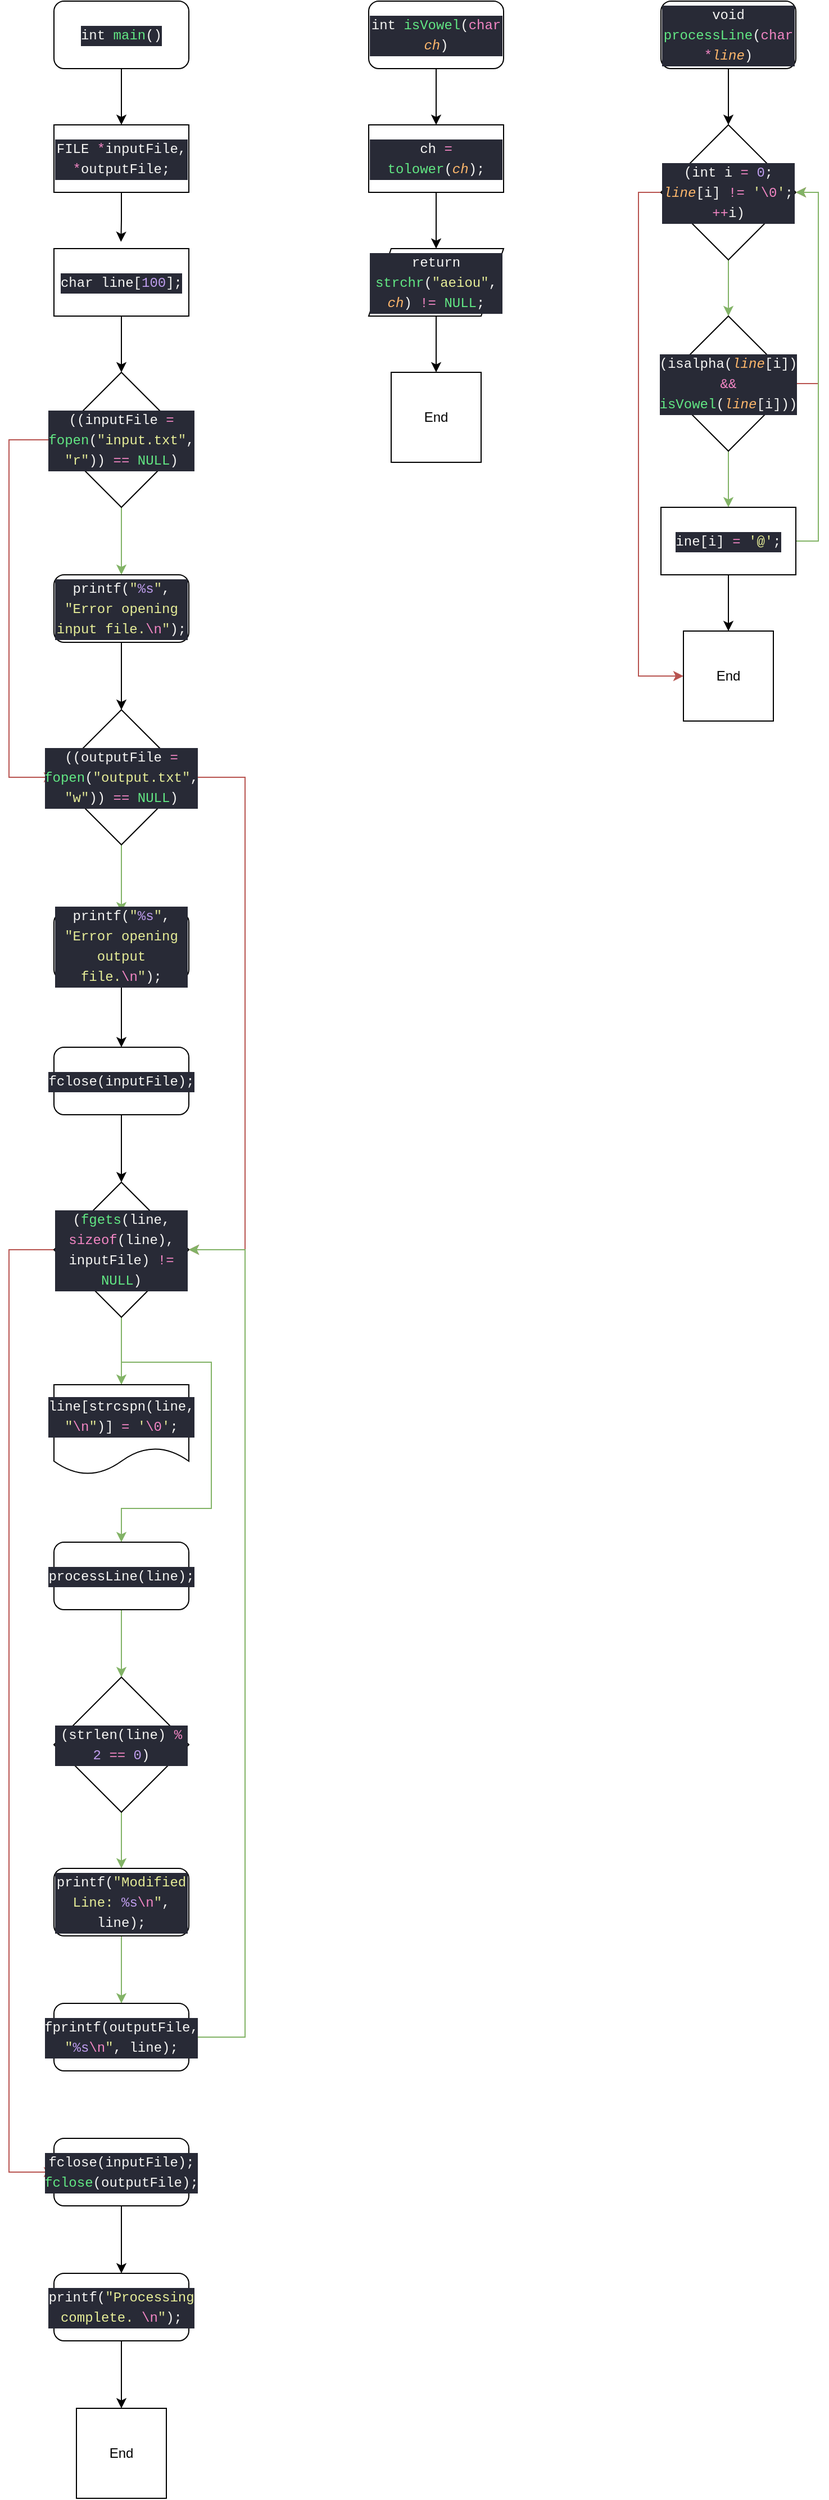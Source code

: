 <mxfile version="22.1.11" type="github">
  <diagram name="Page-1" id="LmZVH0HZA_JCahwHw8qR">
    <mxGraphModel dx="1671" dy="1116" grid="1" gridSize="10" guides="1" tooltips="1" connect="1" arrows="1" fold="1" page="1" pageScale="1" pageWidth="850" pageHeight="1100" math="0" shadow="0">
      <root>
        <mxCell id="0" />
        <mxCell id="1" parent="0" />
        <mxCell id="akcN_yiPSHRHWu52OyTJ-7" style="edgeStyle=orthogonalEdgeStyle;rounded=0;orthogonalLoop=1;jettySize=auto;html=1;exitX=0.5;exitY=1;exitDx=0;exitDy=0;entryX=0.5;entryY=0;entryDx=0;entryDy=0;" edge="1" parent="1" source="akcN_yiPSHRHWu52OyTJ-5" target="akcN_yiPSHRHWu52OyTJ-6">
          <mxGeometry relative="1" as="geometry" />
        </mxCell>
        <mxCell id="akcN_yiPSHRHWu52OyTJ-5" value="&lt;div style=&quot;color: rgb(246, 246, 244); background-color: rgb(40, 42, 54); font-family: Menlo, Monaco, &amp;quot;Courier New&amp;quot;, monospace; line-height: 18px;&quot;&gt;int &lt;span style=&quot;color: rgb(98, 232, 132);&quot;&gt;main&lt;/span&gt;()&lt;br&gt;&lt;/div&gt;" style="rounded=1;whiteSpace=wrap;html=1;" vertex="1" parent="1">
          <mxGeometry x="170" y="60" width="120" height="60" as="geometry" />
        </mxCell>
        <mxCell id="akcN_yiPSHRHWu52OyTJ-6" value="&lt;div style=&quot;color: rgb(246, 246, 244); background-color: rgb(40, 42, 54); font-family: Menlo, Monaco, &amp;quot;Courier New&amp;quot;, monospace; line-height: 18px;&quot;&gt;FILE &lt;span style=&quot;color: #f286c4;&quot;&gt;*&lt;/span&gt;inputFile, &lt;span style=&quot;color: #f286c4;&quot;&gt;*&lt;/span&gt;outputFile;&lt;/div&gt;" style="rounded=0;whiteSpace=wrap;html=1;" vertex="1" parent="1">
          <mxGeometry x="170" y="170" width="120" height="60" as="geometry" />
        </mxCell>
        <mxCell id="akcN_yiPSHRHWu52OyTJ-11" style="edgeStyle=orthogonalEdgeStyle;rounded=0;orthogonalLoop=1;jettySize=auto;html=1;exitX=0.5;exitY=1;exitDx=0;exitDy=0;entryX=0.5;entryY=0;entryDx=0;entryDy=0;" edge="1" parent="1" source="akcN_yiPSHRHWu52OyTJ-8" target="akcN_yiPSHRHWu52OyTJ-10">
          <mxGeometry relative="1" as="geometry" />
        </mxCell>
        <mxCell id="akcN_yiPSHRHWu52OyTJ-8" value="&lt;div style=&quot;color: rgb(246, 246, 244); background-color: rgb(40, 42, 54); font-family: Menlo, Monaco, &amp;quot;Courier New&amp;quot;, monospace; line-height: 18px;&quot;&gt;char line[&lt;span style=&quot;color: #bf9eee;&quot;&gt;100&lt;/span&gt;];&lt;/div&gt;" style="rounded=0;whiteSpace=wrap;html=1;" vertex="1" parent="1">
          <mxGeometry x="170" y="280" width="120" height="60" as="geometry" />
        </mxCell>
        <mxCell id="akcN_yiPSHRHWu52OyTJ-9" style="edgeStyle=orthogonalEdgeStyle;rounded=0;orthogonalLoop=1;jettySize=auto;html=1;exitX=0.5;exitY=1;exitDx=0;exitDy=0;entryX=0.497;entryY=-0.1;entryDx=0;entryDy=0;entryPerimeter=0;" edge="1" parent="1" source="akcN_yiPSHRHWu52OyTJ-6" target="akcN_yiPSHRHWu52OyTJ-8">
          <mxGeometry relative="1" as="geometry" />
        </mxCell>
        <mxCell id="akcN_yiPSHRHWu52OyTJ-13" style="edgeStyle=orthogonalEdgeStyle;rounded=0;orthogonalLoop=1;jettySize=auto;html=1;exitX=0.5;exitY=1;exitDx=0;exitDy=0;entryX=0.5;entryY=0;entryDx=0;entryDy=0;fillColor=#d5e8d4;strokeColor=#82b366;" edge="1" parent="1" source="akcN_yiPSHRHWu52OyTJ-10" target="akcN_yiPSHRHWu52OyTJ-12">
          <mxGeometry relative="1" as="geometry" />
        </mxCell>
        <mxCell id="akcN_yiPSHRHWu52OyTJ-17" style="edgeStyle=orthogonalEdgeStyle;rounded=0;orthogonalLoop=1;jettySize=auto;html=1;exitX=0;exitY=0.5;exitDx=0;exitDy=0;entryX=0;entryY=0.5;entryDx=0;entryDy=0;fillColor=#f8cecc;strokeColor=#b85450;" edge="1" parent="1" source="akcN_yiPSHRHWu52OyTJ-10" target="akcN_yiPSHRHWu52OyTJ-14">
          <mxGeometry relative="1" as="geometry">
            <Array as="points">
              <mxPoint x="130" y="450" />
              <mxPoint x="130" y="750" />
            </Array>
          </mxGeometry>
        </mxCell>
        <mxCell id="akcN_yiPSHRHWu52OyTJ-10" value="&lt;div style=&quot;color: rgb(246, 246, 244); background-color: rgb(40, 42, 54); font-family: Menlo, Monaco, &amp;quot;Courier New&amp;quot;, monospace; line-height: 18px;&quot;&gt;((inputFile &lt;span style=&quot;color: #f286c4;&quot;&gt;=&lt;/span&gt; &lt;span style=&quot;color: #62e884;&quot;&gt;fopen&lt;/span&gt;(&lt;span style=&quot;color: #dee492;&quot;&gt;&quot;&lt;/span&gt;&lt;span style=&quot;color: #e7ee98;&quot;&gt;input.txt&lt;/span&gt;&lt;span style=&quot;color: #dee492;&quot;&gt;&quot;&lt;/span&gt;, &lt;span style=&quot;color: #dee492;&quot;&gt;&quot;&lt;/span&gt;&lt;span style=&quot;color: #e7ee98;&quot;&gt;r&lt;/span&gt;&lt;span style=&quot;color: #dee492;&quot;&gt;&quot;&lt;/span&gt;)) &lt;span style=&quot;color: #f286c4;&quot;&gt;==&lt;/span&gt; &lt;span style=&quot;color: #62e884;&quot;&gt;NULL&lt;/span&gt;)&lt;/div&gt;" style="rhombus;whiteSpace=wrap;html=1;" vertex="1" parent="1">
          <mxGeometry x="170" y="390" width="120" height="120" as="geometry" />
        </mxCell>
        <mxCell id="akcN_yiPSHRHWu52OyTJ-16" style="edgeStyle=orthogonalEdgeStyle;rounded=0;orthogonalLoop=1;jettySize=auto;html=1;exitX=0.5;exitY=1;exitDx=0;exitDy=0;entryX=0.5;entryY=0;entryDx=0;entryDy=0;" edge="1" parent="1" source="akcN_yiPSHRHWu52OyTJ-12" target="akcN_yiPSHRHWu52OyTJ-14">
          <mxGeometry relative="1" as="geometry" />
        </mxCell>
        <mxCell id="akcN_yiPSHRHWu52OyTJ-12" value="&lt;div style=&quot;color: rgb(246, 246, 244); background-color: rgb(40, 42, 54); font-family: Menlo, Monaco, &amp;quot;Courier New&amp;quot;, monospace; line-height: 18px;&quot;&gt;printf(&lt;span style=&quot;color: #dee492;&quot;&gt;&quot;&lt;/span&gt;&lt;span style=&quot;color: #bf9eee;&quot;&gt;%s&lt;/span&gt;&lt;span style=&quot;color: #dee492;&quot;&gt;&quot;&lt;/span&gt;, &lt;span style=&quot;color: #dee492;&quot;&gt;&quot;&lt;/span&gt;&lt;span style=&quot;color: #e7ee98;&quot;&gt;Error opening input file.&lt;/span&gt;&lt;span style=&quot;color: #f286c4;&quot;&gt;\n&lt;/span&gt;&lt;span style=&quot;color: #dee492;&quot;&gt;&quot;&lt;/span&gt;);&lt;/div&gt;" style="rounded=1;whiteSpace=wrap;html=1;" vertex="1" parent="1">
          <mxGeometry x="170" y="570" width="120" height="60" as="geometry" />
        </mxCell>
        <mxCell id="akcN_yiPSHRHWu52OyTJ-19" style="edgeStyle=orthogonalEdgeStyle;rounded=0;orthogonalLoop=1;jettySize=auto;html=1;exitX=0.5;exitY=1;exitDx=0;exitDy=0;fillColor=#d5e8d4;strokeColor=#82b366;" edge="1" parent="1" source="akcN_yiPSHRHWu52OyTJ-14" target="akcN_yiPSHRHWu52OyTJ-18">
          <mxGeometry relative="1" as="geometry" />
        </mxCell>
        <mxCell id="akcN_yiPSHRHWu52OyTJ-24" style="edgeStyle=orthogonalEdgeStyle;rounded=0;orthogonalLoop=1;jettySize=auto;html=1;exitX=1;exitY=0.5;exitDx=0;exitDy=0;entryX=1;entryY=0.5;entryDx=0;entryDy=0;fillColor=#f8cecc;strokeColor=#b85450;" edge="1" parent="1" source="akcN_yiPSHRHWu52OyTJ-14" target="akcN_yiPSHRHWu52OyTJ-22">
          <mxGeometry relative="1" as="geometry">
            <Array as="points">
              <mxPoint x="340" y="750" />
              <mxPoint x="340" y="1170" />
            </Array>
          </mxGeometry>
        </mxCell>
        <mxCell id="akcN_yiPSHRHWu52OyTJ-14" value="&lt;div style=&quot;color: rgb(246, 246, 244); background-color: rgb(40, 42, 54); font-family: Menlo, Monaco, &amp;quot;Courier New&amp;quot;, monospace; line-height: 18px;&quot;&gt;((outputFile &lt;span style=&quot;color: #f286c4;&quot;&gt;=&lt;/span&gt; &lt;span style=&quot;color: #62e884;&quot;&gt;fopen&lt;/span&gt;(&lt;span style=&quot;color: #dee492;&quot;&gt;&quot;&lt;/span&gt;&lt;span style=&quot;color: #e7ee98;&quot;&gt;output.txt&lt;/span&gt;&lt;span style=&quot;color: #dee492;&quot;&gt;&quot;&lt;/span&gt;, &lt;span style=&quot;color: #dee492;&quot;&gt;&quot;&lt;/span&gt;&lt;span style=&quot;color: #e7ee98;&quot;&gt;w&lt;/span&gt;&lt;span style=&quot;color: #dee492;&quot;&gt;&quot;&lt;/span&gt;)) &lt;span style=&quot;color: #f286c4;&quot;&gt;==&lt;/span&gt; &lt;span style=&quot;color: #62e884;&quot;&gt;NULL&lt;/span&gt;)&lt;/div&gt;" style="rhombus;whiteSpace=wrap;html=1;" vertex="1" parent="1">
          <mxGeometry x="170" y="690" width="120" height="120" as="geometry" />
        </mxCell>
        <mxCell id="akcN_yiPSHRHWu52OyTJ-21" style="edgeStyle=orthogonalEdgeStyle;rounded=0;orthogonalLoop=1;jettySize=auto;html=1;exitX=0.5;exitY=1;exitDx=0;exitDy=0;entryX=0.5;entryY=0;entryDx=0;entryDy=0;" edge="1" parent="1" source="akcN_yiPSHRHWu52OyTJ-18" target="akcN_yiPSHRHWu52OyTJ-20">
          <mxGeometry relative="1" as="geometry" />
        </mxCell>
        <mxCell id="akcN_yiPSHRHWu52OyTJ-18" value="&lt;div style=&quot;color: rgb(246, 246, 244); background-color: rgb(40, 42, 54); font-family: Menlo, Monaco, &amp;quot;Courier New&amp;quot;, monospace; line-height: 18px;&quot;&gt;printf(&lt;span style=&quot;color: #dee492;&quot;&gt;&quot;&lt;/span&gt;&lt;span style=&quot;color: #bf9eee;&quot;&gt;%s&lt;/span&gt;&lt;span style=&quot;color: #dee492;&quot;&gt;&quot;&lt;/span&gt;, &lt;span style=&quot;color: #dee492;&quot;&gt;&quot;&lt;/span&gt;&lt;span style=&quot;color: #e7ee98;&quot;&gt;Error opening output file.&lt;/span&gt;&lt;span style=&quot;color: #f286c4;&quot;&gt;\n&lt;/span&gt;&lt;span style=&quot;color: #dee492;&quot;&gt;&quot;&lt;/span&gt;);&lt;/div&gt;" style="rounded=1;whiteSpace=wrap;html=1;" vertex="1" parent="1">
          <mxGeometry x="170" y="870" width="120" height="60" as="geometry" />
        </mxCell>
        <mxCell id="akcN_yiPSHRHWu52OyTJ-23" style="edgeStyle=orthogonalEdgeStyle;rounded=0;orthogonalLoop=1;jettySize=auto;html=1;exitX=0.5;exitY=1;exitDx=0;exitDy=0;entryX=0.5;entryY=0;entryDx=0;entryDy=0;" edge="1" parent="1" source="akcN_yiPSHRHWu52OyTJ-20" target="akcN_yiPSHRHWu52OyTJ-22">
          <mxGeometry relative="1" as="geometry" />
        </mxCell>
        <mxCell id="akcN_yiPSHRHWu52OyTJ-20" value="&lt;div style=&quot;color: rgb(246, 246, 244); background-color: rgb(40, 42, 54); font-family: Menlo, Monaco, &amp;quot;Courier New&amp;quot;, monospace; line-height: 18px;&quot;&gt;fclose(inputFile);&lt;/div&gt;" style="rounded=1;whiteSpace=wrap;html=1;" vertex="1" parent="1">
          <mxGeometry x="170" y="990" width="120" height="60" as="geometry" />
        </mxCell>
        <mxCell id="akcN_yiPSHRHWu52OyTJ-27" style="edgeStyle=orthogonalEdgeStyle;rounded=0;orthogonalLoop=1;jettySize=auto;html=1;exitX=0.5;exitY=1;exitDx=0;exitDy=0;fillColor=#d5e8d4;strokeColor=#82b366;" edge="1" parent="1" source="akcN_yiPSHRHWu52OyTJ-22" target="akcN_yiPSHRHWu52OyTJ-26">
          <mxGeometry relative="1" as="geometry" />
        </mxCell>
        <mxCell id="akcN_yiPSHRHWu52OyTJ-40" style="edgeStyle=orthogonalEdgeStyle;rounded=0;orthogonalLoop=1;jettySize=auto;html=1;exitX=0;exitY=0.5;exitDx=0;exitDy=0;entryX=0;entryY=0.5;entryDx=0;entryDy=0;fillColor=#f8cecc;strokeColor=#b85450;" edge="1" parent="1" source="akcN_yiPSHRHWu52OyTJ-22" target="akcN_yiPSHRHWu52OyTJ-37">
          <mxGeometry relative="1" as="geometry">
            <Array as="points">
              <mxPoint x="130" y="1170" />
              <mxPoint x="130" y="1990" />
            </Array>
          </mxGeometry>
        </mxCell>
        <mxCell id="akcN_yiPSHRHWu52OyTJ-22" value="&lt;div style=&quot;color: rgb(246, 246, 244); background-color: rgb(40, 42, 54); font-family: Menlo, Monaco, &amp;quot;Courier New&amp;quot;, monospace; line-height: 18px;&quot;&gt;(&lt;span style=&quot;color: #62e884;&quot;&gt;fgets&lt;/span&gt;(line, &lt;span style=&quot;color: #f286c4;&quot;&gt;sizeof&lt;/span&gt;(line), inputFile) &lt;span style=&quot;color: #f286c4;&quot;&gt;!=&lt;/span&gt; &lt;span style=&quot;color: #62e884;&quot;&gt;NULL&lt;/span&gt;)&lt;/div&gt;" style="rhombus;whiteSpace=wrap;html=1;" vertex="1" parent="1">
          <mxGeometry x="170" y="1110" width="120" height="120" as="geometry" />
        </mxCell>
        <mxCell id="akcN_yiPSHRHWu52OyTJ-29" style="edgeStyle=orthogonalEdgeStyle;rounded=0;orthogonalLoop=1;jettySize=auto;html=1;exitX=0.5;exitY=0;exitDx=0;exitDy=0;entryX=0.5;entryY=0;entryDx=0;entryDy=0;fillColor=#d5e8d4;strokeColor=#82b366;" edge="1" parent="1" source="akcN_yiPSHRHWu52OyTJ-26" target="akcN_yiPSHRHWu52OyTJ-28">
          <mxGeometry relative="1" as="geometry" />
        </mxCell>
        <mxCell id="akcN_yiPSHRHWu52OyTJ-26" value="&lt;div style=&quot;color: rgb(246, 246, 244); background-color: rgb(40, 42, 54); font-family: Menlo, Monaco, &amp;quot;Courier New&amp;quot;, monospace; line-height: 18px;&quot;&gt;line[strcspn(line, &lt;span style=&quot;color: #dee492;&quot;&gt;&quot;&lt;/span&gt;&lt;span style=&quot;color: #f286c4;&quot;&gt;\n&lt;/span&gt;&lt;span style=&quot;color: #dee492;&quot;&gt;&quot;&lt;/span&gt;)] &lt;span style=&quot;color: #f286c4;&quot;&gt;=&lt;/span&gt; &lt;span style=&quot;color: #dee492;&quot;&gt;&#39;&lt;/span&gt;&lt;span style=&quot;color: #f286c4;&quot;&gt;\0&lt;/span&gt;&lt;span style=&quot;color: #dee492;&quot;&gt;&#39;&lt;/span&gt;;&lt;/div&gt;" style="shape=document;whiteSpace=wrap;html=1;boundedLbl=1;" vertex="1" parent="1">
          <mxGeometry x="170" y="1290" width="120" height="80" as="geometry" />
        </mxCell>
        <mxCell id="akcN_yiPSHRHWu52OyTJ-31" style="edgeStyle=orthogonalEdgeStyle;rounded=0;orthogonalLoop=1;jettySize=auto;html=1;exitX=0.5;exitY=1;exitDx=0;exitDy=0;entryX=0.5;entryY=0;entryDx=0;entryDy=0;fillColor=#d5e8d4;strokeColor=#82b366;" edge="1" parent="1" source="akcN_yiPSHRHWu52OyTJ-28" target="akcN_yiPSHRHWu52OyTJ-30">
          <mxGeometry relative="1" as="geometry" />
        </mxCell>
        <mxCell id="akcN_yiPSHRHWu52OyTJ-28" value="&lt;div style=&quot;color: rgb(246, 246, 244); background-color: rgb(40, 42, 54); font-family: Menlo, Monaco, &amp;quot;Courier New&amp;quot;, monospace; line-height: 18px;&quot;&gt;processLine(line);&lt;/div&gt;" style="rounded=1;whiteSpace=wrap;html=1;" vertex="1" parent="1">
          <mxGeometry x="170" y="1430" width="120" height="60" as="geometry" />
        </mxCell>
        <mxCell id="akcN_yiPSHRHWu52OyTJ-33" style="edgeStyle=orthogonalEdgeStyle;rounded=0;orthogonalLoop=1;jettySize=auto;html=1;exitX=0.5;exitY=1;exitDx=0;exitDy=0;entryX=0.5;entryY=0;entryDx=0;entryDy=0;fillColor=#d5e8d4;strokeColor=#82b366;" edge="1" parent="1" source="akcN_yiPSHRHWu52OyTJ-30" target="akcN_yiPSHRHWu52OyTJ-32">
          <mxGeometry relative="1" as="geometry" />
        </mxCell>
        <mxCell id="akcN_yiPSHRHWu52OyTJ-30" value="&lt;div style=&quot;color: rgb(246, 246, 244); background-color: rgb(40, 42, 54); font-family: Menlo, Monaco, &amp;quot;Courier New&amp;quot;, monospace; line-height: 18px;&quot;&gt;(strlen(line) &lt;span style=&quot;color: #f286c4;&quot;&gt;%&lt;/span&gt; &lt;span style=&quot;color: #bf9eee;&quot;&gt;2&lt;/span&gt; &lt;span style=&quot;color: #f286c4;&quot;&gt;==&lt;/span&gt; &lt;span style=&quot;color: #bf9eee;&quot;&gt;0&lt;/span&gt;)&lt;/div&gt;" style="rhombus;whiteSpace=wrap;html=1;" vertex="1" parent="1">
          <mxGeometry x="170" y="1550" width="120" height="120" as="geometry" />
        </mxCell>
        <mxCell id="akcN_yiPSHRHWu52OyTJ-35" style="edgeStyle=orthogonalEdgeStyle;rounded=0;orthogonalLoop=1;jettySize=auto;html=1;exitX=0.5;exitY=1;exitDx=0;exitDy=0;fillColor=#d5e8d4;strokeColor=#82b366;" edge="1" parent="1" source="akcN_yiPSHRHWu52OyTJ-32" target="akcN_yiPSHRHWu52OyTJ-34">
          <mxGeometry relative="1" as="geometry" />
        </mxCell>
        <mxCell id="akcN_yiPSHRHWu52OyTJ-32" value="&lt;div style=&quot;color: rgb(246, 246, 244); background-color: rgb(40, 42, 54); font-family: Menlo, Monaco, &amp;quot;Courier New&amp;quot;, monospace; line-height: 18px;&quot;&gt;&lt;div style=&quot;line-height: 18px;&quot;&gt;printf(&lt;span style=&quot;color: #dee492;&quot;&gt;&quot;&lt;/span&gt;&lt;span style=&quot;color: #e7ee98;&quot;&gt;Modified Line: &lt;/span&gt;&lt;span style=&quot;color: #bf9eee;&quot;&gt;%s&lt;/span&gt;&lt;span style=&quot;color: #f286c4;&quot;&gt;\n&lt;/span&gt;&lt;span style=&quot;color: #dee492;&quot;&gt;&quot;&lt;/span&gt;, line);&lt;/div&gt;&lt;/div&gt;" style="rounded=1;whiteSpace=wrap;html=1;" vertex="1" parent="1">
          <mxGeometry x="170" y="1720" width="120" height="60" as="geometry" />
        </mxCell>
        <mxCell id="akcN_yiPSHRHWu52OyTJ-36" style="edgeStyle=orthogonalEdgeStyle;rounded=0;orthogonalLoop=1;jettySize=auto;html=1;exitX=1;exitY=0.5;exitDx=0;exitDy=0;entryX=1;entryY=0.5;entryDx=0;entryDy=0;fillColor=#d5e8d4;strokeColor=#82b366;" edge="1" parent="1" source="akcN_yiPSHRHWu52OyTJ-34" target="akcN_yiPSHRHWu52OyTJ-22">
          <mxGeometry relative="1" as="geometry">
            <Array as="points">
              <mxPoint x="340" y="1870" />
              <mxPoint x="340" y="1170" />
            </Array>
          </mxGeometry>
        </mxCell>
        <mxCell id="akcN_yiPSHRHWu52OyTJ-34" value="&lt;div style=&quot;color: rgb(246, 246, 244); background-color: rgb(40, 42, 54); font-family: Menlo, Monaco, &amp;quot;Courier New&amp;quot;, monospace; line-height: 18px;&quot;&gt;fprintf(outputFile, &lt;span style=&quot;color: #dee492;&quot;&gt;&quot;&lt;/span&gt;&lt;span style=&quot;color: #bf9eee;&quot;&gt;%s&lt;/span&gt;&lt;span style=&quot;color: #f286c4;&quot;&gt;\n&lt;/span&gt;&lt;span style=&quot;color: #dee492;&quot;&gt;&quot;&lt;/span&gt;, line);&lt;/div&gt;" style="rounded=1;whiteSpace=wrap;html=1;" vertex="1" parent="1">
          <mxGeometry x="170" y="1840" width="120" height="60" as="geometry" />
        </mxCell>
        <mxCell id="akcN_yiPSHRHWu52OyTJ-42" style="edgeStyle=orthogonalEdgeStyle;rounded=0;orthogonalLoop=1;jettySize=auto;html=1;exitX=0.5;exitY=1;exitDx=0;exitDy=0;entryX=0.5;entryY=0;entryDx=0;entryDy=0;" edge="1" parent="1" source="akcN_yiPSHRHWu52OyTJ-37" target="akcN_yiPSHRHWu52OyTJ-41">
          <mxGeometry relative="1" as="geometry" />
        </mxCell>
        <mxCell id="akcN_yiPSHRHWu52OyTJ-37" value="&lt;div style=&quot;color: rgb(246, 246, 244); background-color: rgb(40, 42, 54); font-family: Menlo, Monaco, &amp;quot;Courier New&amp;quot;, monospace; line-height: 18px;&quot;&gt;&lt;div&gt;fclose(inputFile);&lt;/div&gt;&lt;div&gt;    &lt;span style=&quot;color: #62e884;&quot;&gt;fclose&lt;/span&gt;(outputFile);&lt;/div&gt;&lt;/div&gt;" style="rounded=1;whiteSpace=wrap;html=1;" vertex="1" parent="1">
          <mxGeometry x="170" y="1960" width="120" height="60" as="geometry" />
        </mxCell>
        <mxCell id="akcN_yiPSHRHWu52OyTJ-67" style="edgeStyle=orthogonalEdgeStyle;rounded=0;orthogonalLoop=1;jettySize=auto;html=1;exitX=0.5;exitY=1;exitDx=0;exitDy=0;entryX=0.5;entryY=0;entryDx=0;entryDy=0;" edge="1" parent="1" source="akcN_yiPSHRHWu52OyTJ-41" target="akcN_yiPSHRHWu52OyTJ-66">
          <mxGeometry relative="1" as="geometry" />
        </mxCell>
        <mxCell id="akcN_yiPSHRHWu52OyTJ-41" value="&lt;div style=&quot;color: rgb(246, 246, 244); background-color: rgb(40, 42, 54); font-family: Menlo, Monaco, &amp;quot;Courier New&amp;quot;, monospace; line-height: 18px;&quot;&gt;printf(&lt;span style=&quot;color: #dee492;&quot;&gt;&quot;&lt;/span&gt;&lt;span style=&quot;color: #e7ee98;&quot;&gt;Processing complete. &lt;/span&gt;&lt;span style=&quot;color: #f286c4;&quot;&gt;\n&lt;/span&gt;&lt;span style=&quot;color: #dee492;&quot;&gt;&quot;&lt;/span&gt;);&lt;/div&gt;" style="rounded=1;whiteSpace=wrap;html=1;" vertex="1" parent="1">
          <mxGeometry x="170" y="2080" width="120" height="60" as="geometry" />
        </mxCell>
        <mxCell id="akcN_yiPSHRHWu52OyTJ-45" style="edgeStyle=orthogonalEdgeStyle;rounded=0;orthogonalLoop=1;jettySize=auto;html=1;exitX=0.5;exitY=1;exitDx=0;exitDy=0;entryX=0.5;entryY=0;entryDx=0;entryDy=0;" edge="1" parent="1" source="akcN_yiPSHRHWu52OyTJ-43" target="akcN_yiPSHRHWu52OyTJ-44">
          <mxGeometry relative="1" as="geometry" />
        </mxCell>
        <mxCell id="akcN_yiPSHRHWu52OyTJ-43" value="&lt;div style=&quot;color: rgb(246, 246, 244); background-color: rgb(40, 42, 54); font-family: Menlo, Monaco, &amp;quot;Courier New&amp;quot;, monospace; line-height: 18px;&quot;&gt;int &lt;span style=&quot;color: #62e884;&quot;&gt;isVowel&lt;/span&gt;(&lt;span style=&quot;color: #f286c4;&quot;&gt;char&lt;/span&gt; &lt;span style=&quot;color: #ffb86c;font-style: italic;&quot;&gt;ch&lt;/span&gt;)&lt;/div&gt;" style="rounded=1;whiteSpace=wrap;html=1;" vertex="1" parent="1">
          <mxGeometry x="450" y="60" width="120" height="60" as="geometry" />
        </mxCell>
        <mxCell id="akcN_yiPSHRHWu52OyTJ-49" style="edgeStyle=orthogonalEdgeStyle;rounded=0;orthogonalLoop=1;jettySize=auto;html=1;exitX=0.5;exitY=1;exitDx=0;exitDy=0;entryX=0.5;entryY=0;entryDx=0;entryDy=0;" edge="1" parent="1" source="akcN_yiPSHRHWu52OyTJ-44" target="akcN_yiPSHRHWu52OyTJ-46">
          <mxGeometry relative="1" as="geometry" />
        </mxCell>
        <mxCell id="akcN_yiPSHRHWu52OyTJ-44" value="&lt;div style=&quot;color: rgb(246, 246, 244); background-color: rgb(40, 42, 54); font-family: Menlo, Monaco, &amp;quot;Courier New&amp;quot;, monospace; line-height: 18px;&quot;&gt;ch &lt;span style=&quot;color: #f286c4;&quot;&gt;=&lt;/span&gt; &lt;span style=&quot;color: #62e884;&quot;&gt;tolower&lt;/span&gt;(&lt;span style=&quot;color: #ffb86c;font-style: italic;&quot;&gt;ch&lt;/span&gt;);&lt;/div&gt;" style="rounded=0;whiteSpace=wrap;html=1;" vertex="1" parent="1">
          <mxGeometry x="450" y="170" width="120" height="60" as="geometry" />
        </mxCell>
        <mxCell id="akcN_yiPSHRHWu52OyTJ-65" style="edgeStyle=orthogonalEdgeStyle;rounded=0;orthogonalLoop=1;jettySize=auto;html=1;exitX=0.5;exitY=1;exitDx=0;exitDy=0;entryX=0.5;entryY=0;entryDx=0;entryDy=0;" edge="1" parent="1" source="akcN_yiPSHRHWu52OyTJ-46" target="akcN_yiPSHRHWu52OyTJ-64">
          <mxGeometry relative="1" as="geometry" />
        </mxCell>
        <mxCell id="akcN_yiPSHRHWu52OyTJ-46" value="&lt;div style=&quot;color: rgb(246, 246, 244); background-color: rgb(40, 42, 54); font-family: Menlo, Monaco, &amp;quot;Courier New&amp;quot;, monospace; line-height: 18px;&quot;&gt;return &lt;span style=&quot;color: #62e884;&quot;&gt;strchr&lt;/span&gt;(&lt;span style=&quot;color: #dee492;&quot;&gt;&quot;&lt;/span&gt;&lt;span style=&quot;color: #e7ee98;&quot;&gt;aeiou&lt;/span&gt;&lt;span style=&quot;color: #dee492;&quot;&gt;&quot;&lt;/span&gt;, &lt;span style=&quot;color: #ffb86c;font-style: italic;&quot;&gt;ch&lt;/span&gt;) &lt;span style=&quot;color: #f286c4;&quot;&gt;!=&lt;/span&gt; &lt;span style=&quot;color: #62e884;&quot;&gt;NULL&lt;/span&gt;;&lt;/div&gt;" style="shape=parallelogram;perimeter=parallelogramPerimeter;whiteSpace=wrap;html=1;fixedSize=1;" vertex="1" parent="1">
          <mxGeometry x="450" y="280" width="120" height="60" as="geometry" />
        </mxCell>
        <mxCell id="akcN_yiPSHRHWu52OyTJ-52" style="edgeStyle=orthogonalEdgeStyle;rounded=0;orthogonalLoop=1;jettySize=auto;html=1;exitX=0.5;exitY=1;exitDx=0;exitDy=0;entryX=0.5;entryY=0;entryDx=0;entryDy=0;" edge="1" parent="1" source="akcN_yiPSHRHWu52OyTJ-50" target="akcN_yiPSHRHWu52OyTJ-51">
          <mxGeometry relative="1" as="geometry" />
        </mxCell>
        <mxCell id="akcN_yiPSHRHWu52OyTJ-50" value="&lt;div style=&quot;color: rgb(246, 246, 244); background-color: rgb(40, 42, 54); font-family: Menlo, Monaco, &amp;quot;Courier New&amp;quot;, monospace; line-height: 18px;&quot;&gt;void &lt;span style=&quot;color: #62e884;&quot;&gt;processLine&lt;/span&gt;(&lt;span style=&quot;color: #f286c4;&quot;&gt;char&lt;/span&gt; &lt;span style=&quot;color: #f286c4;&quot;&gt;*&lt;/span&gt;&lt;span style=&quot;color: #ffb86c;font-style: italic;&quot;&gt;line&lt;/span&gt;)&lt;/div&gt;" style="rounded=1;whiteSpace=wrap;html=1;" vertex="1" parent="1">
          <mxGeometry x="710" y="60" width="120" height="60" as="geometry" />
        </mxCell>
        <mxCell id="akcN_yiPSHRHWu52OyTJ-54" style="edgeStyle=orthogonalEdgeStyle;rounded=0;orthogonalLoop=1;jettySize=auto;html=1;exitX=0.5;exitY=1;exitDx=0;exitDy=0;entryX=0.5;entryY=0;entryDx=0;entryDy=0;fillColor=#d5e8d4;strokeColor=#82b366;" edge="1" parent="1" source="akcN_yiPSHRHWu52OyTJ-51" target="akcN_yiPSHRHWu52OyTJ-53">
          <mxGeometry relative="1" as="geometry" />
        </mxCell>
        <mxCell id="akcN_yiPSHRHWu52OyTJ-61" style="edgeStyle=orthogonalEdgeStyle;rounded=0;orthogonalLoop=1;jettySize=auto;html=1;exitX=0;exitY=0.5;exitDx=0;exitDy=0;entryX=0;entryY=0.5;entryDx=0;entryDy=0;fillColor=#f8cecc;strokeColor=#b85450;" edge="1" parent="1" source="akcN_yiPSHRHWu52OyTJ-51" target="akcN_yiPSHRHWu52OyTJ-58">
          <mxGeometry relative="1" as="geometry" />
        </mxCell>
        <mxCell id="akcN_yiPSHRHWu52OyTJ-51" value="&lt;div style=&quot;color: rgb(246, 246, 244); background-color: rgb(40, 42, 54); font-family: Menlo, Monaco, &amp;quot;Courier New&amp;quot;, monospace; line-height: 18px;&quot;&gt;(int i &lt;span style=&quot;color: #f286c4;&quot;&gt;=&lt;/span&gt; &lt;span style=&quot;color: #bf9eee;&quot;&gt;0&lt;/span&gt;; &lt;span style=&quot;color: #ffb86c;font-style: italic;&quot;&gt;line&lt;/span&gt;[i] &lt;span style=&quot;color: #f286c4;&quot;&gt;!=&lt;/span&gt; &lt;span style=&quot;color: #dee492;&quot;&gt;&#39;&lt;/span&gt;&lt;span style=&quot;color: #f286c4;&quot;&gt;\0&lt;/span&gt;&lt;span style=&quot;color: #dee492;&quot;&gt;&#39;&lt;/span&gt;; &lt;span style=&quot;color: #f286c4;&quot;&gt;++&lt;/span&gt;i)&lt;/div&gt;" style="rhombus;whiteSpace=wrap;html=1;" vertex="1" parent="1">
          <mxGeometry x="710" y="170" width="120" height="120" as="geometry" />
        </mxCell>
        <mxCell id="akcN_yiPSHRHWu52OyTJ-57" style="edgeStyle=orthogonalEdgeStyle;rounded=0;orthogonalLoop=1;jettySize=auto;html=1;exitX=0.5;exitY=1;exitDx=0;exitDy=0;fillColor=#d5e8d4;strokeColor=#82b366;" edge="1" parent="1" source="akcN_yiPSHRHWu52OyTJ-53" target="akcN_yiPSHRHWu52OyTJ-56">
          <mxGeometry relative="1" as="geometry" />
        </mxCell>
        <mxCell id="akcN_yiPSHRHWu52OyTJ-62" style="edgeStyle=orthogonalEdgeStyle;rounded=0;orthogonalLoop=1;jettySize=auto;html=1;exitX=1;exitY=0.5;exitDx=0;exitDy=0;entryX=1;entryY=0.5;entryDx=0;entryDy=0;fillColor=#f8cecc;strokeColor=#b85450;" edge="1" parent="1" source="akcN_yiPSHRHWu52OyTJ-53" target="akcN_yiPSHRHWu52OyTJ-51">
          <mxGeometry relative="1" as="geometry" />
        </mxCell>
        <mxCell id="akcN_yiPSHRHWu52OyTJ-53" value="&lt;div style=&quot;color: rgb(246, 246, 244); background-color: rgb(40, 42, 54); font-family: Menlo, Monaco, &amp;quot;Courier New&amp;quot;, monospace; line-height: 18px;&quot;&gt;(isalpha(&lt;span style=&quot;color: #ffb86c;font-style: italic;&quot;&gt;line&lt;/span&gt;[i]) &lt;span style=&quot;color: #f286c4;&quot;&gt;&amp;amp;&amp;amp;&lt;/span&gt; &lt;span style=&quot;color: #62e884;&quot;&gt;isVowel&lt;/span&gt;(&lt;span style=&quot;color: #ffb86c;font-style: italic;&quot;&gt;line&lt;/span&gt;[i]))&lt;/div&gt;" style="rhombus;whiteSpace=wrap;html=1;" vertex="1" parent="1">
          <mxGeometry x="710" y="340" width="120" height="120" as="geometry" />
        </mxCell>
        <mxCell id="akcN_yiPSHRHWu52OyTJ-59" style="edgeStyle=orthogonalEdgeStyle;rounded=0;orthogonalLoop=1;jettySize=auto;html=1;exitX=0.5;exitY=1;exitDx=0;exitDy=0;entryX=0.5;entryY=0;entryDx=0;entryDy=0;" edge="1" parent="1" source="akcN_yiPSHRHWu52OyTJ-56" target="akcN_yiPSHRHWu52OyTJ-58">
          <mxGeometry relative="1" as="geometry" />
        </mxCell>
        <mxCell id="akcN_yiPSHRHWu52OyTJ-63" style="edgeStyle=orthogonalEdgeStyle;rounded=0;orthogonalLoop=1;jettySize=auto;html=1;exitX=1;exitY=0.5;exitDx=0;exitDy=0;entryX=1;entryY=0.5;entryDx=0;entryDy=0;fillColor=#d5e8d4;strokeColor=#82b366;" edge="1" parent="1" source="akcN_yiPSHRHWu52OyTJ-56" target="akcN_yiPSHRHWu52OyTJ-51">
          <mxGeometry relative="1" as="geometry" />
        </mxCell>
        <mxCell id="akcN_yiPSHRHWu52OyTJ-56" value="&lt;div style=&quot;color: rgb(246, 246, 244); background-color: rgb(40, 42, 54); font-family: Menlo, Monaco, &amp;quot;Courier New&amp;quot;, monospace; line-height: 18px;&quot;&gt;ine[i] &lt;span style=&quot;color: #f286c4;&quot;&gt;=&lt;/span&gt; &lt;span style=&quot;color: #dee492;&quot;&gt;&#39;&lt;/span&gt;&lt;span style=&quot;color: #e7ee98;&quot;&gt;@&lt;/span&gt;&lt;span style=&quot;color: #dee492;&quot;&gt;&#39;&lt;/span&gt;;&lt;/div&gt;" style="rounded=0;whiteSpace=wrap;html=1;" vertex="1" parent="1">
          <mxGeometry x="710" y="510" width="120" height="60" as="geometry" />
        </mxCell>
        <mxCell id="akcN_yiPSHRHWu52OyTJ-58" value="End" style="whiteSpace=wrap;html=1;aspect=fixed;" vertex="1" parent="1">
          <mxGeometry x="730" y="620" width="80" height="80" as="geometry" />
        </mxCell>
        <mxCell id="akcN_yiPSHRHWu52OyTJ-64" value="End" style="whiteSpace=wrap;html=1;aspect=fixed;" vertex="1" parent="1">
          <mxGeometry x="470" y="390" width="80" height="80" as="geometry" />
        </mxCell>
        <mxCell id="akcN_yiPSHRHWu52OyTJ-66" value="End" style="whiteSpace=wrap;html=1;aspect=fixed;" vertex="1" parent="1">
          <mxGeometry x="190" y="2200" width="80" height="80" as="geometry" />
        </mxCell>
      </root>
    </mxGraphModel>
  </diagram>
</mxfile>
